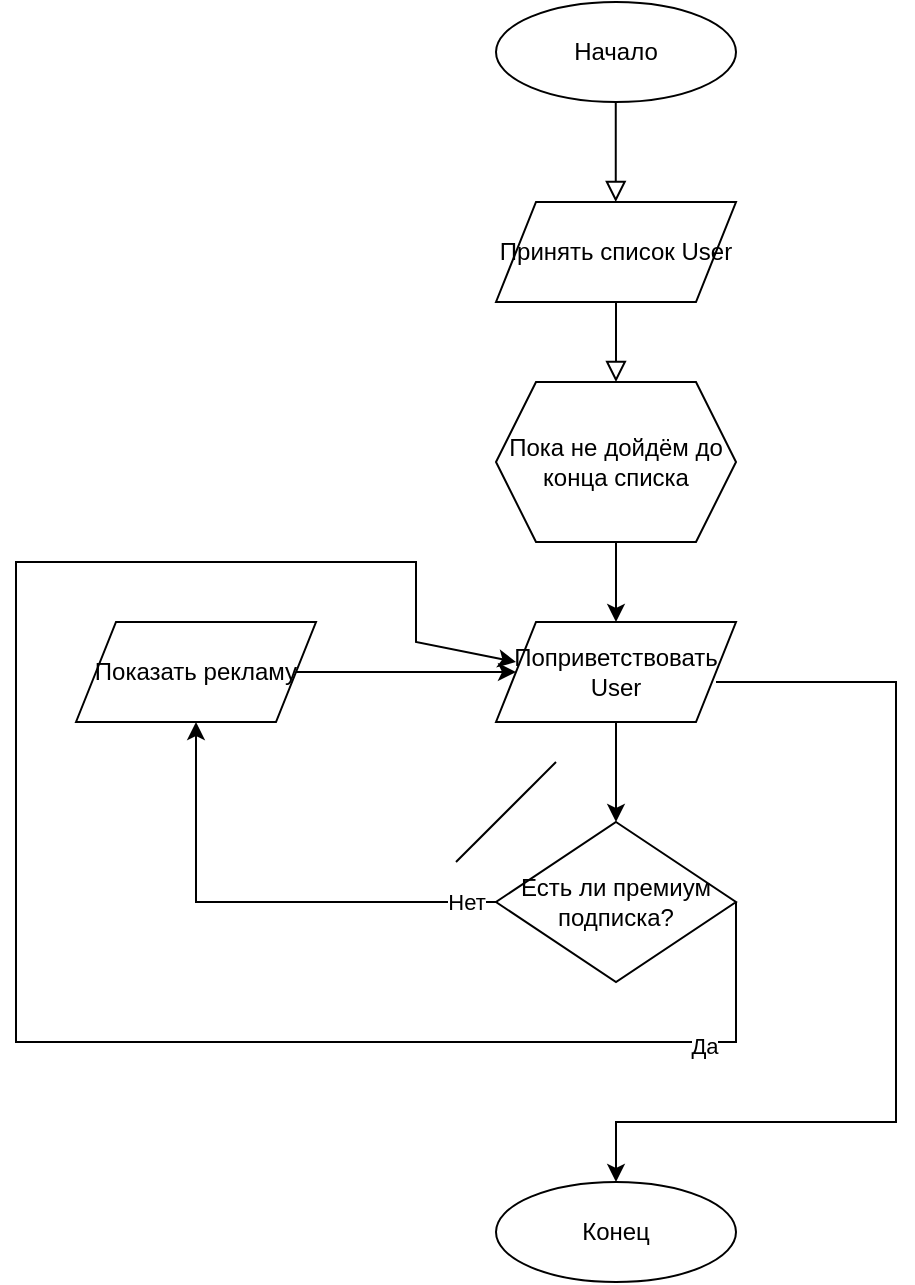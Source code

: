<mxfile version="20.1.1" type="github">
  <diagram id="C5RBs43oDa-KdzZeNtuy" name="Page-1">
    <mxGraphModel dx="1133" dy="660" grid="1" gridSize="10" guides="1" tooltips="1" connect="1" arrows="1" fold="1" page="1" pageScale="1" pageWidth="827" pageHeight="1169" math="0" shadow="0">
      <root>
        <mxCell id="WIyWlLk6GJQsqaUBKTNV-0" />
        <mxCell id="WIyWlLk6GJQsqaUBKTNV-1" parent="WIyWlLk6GJQsqaUBKTNV-0" />
        <mxCell id="WIyWlLk6GJQsqaUBKTNV-2" value="" style="rounded=0;html=1;jettySize=auto;orthogonalLoop=1;fontSize=11;endArrow=block;endFill=0;endSize=8;strokeWidth=1;shadow=0;labelBackgroundColor=none;edgeStyle=orthogonalEdgeStyle;" parent="WIyWlLk6GJQsqaUBKTNV-1" edge="1">
          <mxGeometry relative="1" as="geometry">
            <mxPoint x="420" y="180" as="sourcePoint" />
            <mxPoint x="420" y="230" as="targetPoint" />
          </mxGeometry>
        </mxCell>
        <mxCell id="q2xpn1eHvIPwnvbwXz1H-0" value="Начало" style="ellipse;whiteSpace=wrap;html=1;" vertex="1" parent="WIyWlLk6GJQsqaUBKTNV-1">
          <mxGeometry x="360" y="40" width="120" height="50" as="geometry" />
        </mxCell>
        <mxCell id="q2xpn1eHvIPwnvbwXz1H-1" value="" style="rounded=0;html=1;jettySize=auto;orthogonalLoop=1;fontSize=11;endArrow=block;endFill=0;endSize=8;strokeWidth=1;shadow=0;labelBackgroundColor=none;edgeStyle=orthogonalEdgeStyle;" edge="1" parent="WIyWlLk6GJQsqaUBKTNV-1">
          <mxGeometry relative="1" as="geometry">
            <mxPoint x="419.88" y="90" as="sourcePoint" />
            <mxPoint x="419.88" y="140" as="targetPoint" />
          </mxGeometry>
        </mxCell>
        <mxCell id="q2xpn1eHvIPwnvbwXz1H-2" value="Принять список User" style="shape=parallelogram;perimeter=parallelogramPerimeter;whiteSpace=wrap;html=1;fixedSize=1;" vertex="1" parent="WIyWlLk6GJQsqaUBKTNV-1">
          <mxGeometry x="360" y="140" width="120" height="50" as="geometry" />
        </mxCell>
        <mxCell id="q2xpn1eHvIPwnvbwXz1H-6" value="" style="edgeStyle=orthogonalEdgeStyle;rounded=0;orthogonalLoop=1;jettySize=auto;html=1;" edge="1" parent="WIyWlLk6GJQsqaUBKTNV-1" source="q2xpn1eHvIPwnvbwXz1H-3" target="q2xpn1eHvIPwnvbwXz1H-5">
          <mxGeometry relative="1" as="geometry" />
        </mxCell>
        <mxCell id="q2xpn1eHvIPwnvbwXz1H-3" value="Пока не дойдём до конца списка" style="shape=hexagon;perimeter=hexagonPerimeter2;whiteSpace=wrap;html=1;fixedSize=1;" vertex="1" parent="WIyWlLk6GJQsqaUBKTNV-1">
          <mxGeometry x="360" y="230" width="120" height="80" as="geometry" />
        </mxCell>
        <mxCell id="q2xpn1eHvIPwnvbwXz1H-8" value="" style="edgeStyle=orthogonalEdgeStyle;rounded=0;orthogonalLoop=1;jettySize=auto;html=1;" edge="1" parent="WIyWlLk6GJQsqaUBKTNV-1" source="q2xpn1eHvIPwnvbwXz1H-5" target="q2xpn1eHvIPwnvbwXz1H-7">
          <mxGeometry relative="1" as="geometry" />
        </mxCell>
        <mxCell id="q2xpn1eHvIPwnvbwXz1H-5" value="&lt;div&gt;Поприветствовать&lt;/div&gt;&lt;div&gt;User&lt;br&gt;&lt;/div&gt;" style="shape=parallelogram;perimeter=parallelogramPerimeter;whiteSpace=wrap;html=1;fixedSize=1;" vertex="1" parent="WIyWlLk6GJQsqaUBKTNV-1">
          <mxGeometry x="360" y="350" width="120" height="50" as="geometry" />
        </mxCell>
        <mxCell id="q2xpn1eHvIPwnvbwXz1H-14" value="" style="edgeStyle=orthogonalEdgeStyle;rounded=0;orthogonalLoop=1;jettySize=auto;html=1;" edge="1" parent="WIyWlLk6GJQsqaUBKTNV-1" source="q2xpn1eHvIPwnvbwXz1H-7" target="q2xpn1eHvIPwnvbwXz1H-13">
          <mxGeometry relative="1" as="geometry" />
        </mxCell>
        <mxCell id="q2xpn1eHvIPwnvbwXz1H-21" value="&lt;div&gt;Нет&lt;/div&gt;" style="edgeLabel;html=1;align=center;verticalAlign=middle;resizable=0;points=[];" vertex="1" connectable="0" parent="q2xpn1eHvIPwnvbwXz1H-14">
          <mxGeometry x="-0.873" relative="1" as="geometry">
            <mxPoint as="offset" />
          </mxGeometry>
        </mxCell>
        <mxCell id="q2xpn1eHvIPwnvbwXz1H-7" value="Есть ли премиум подписка?" style="rhombus;whiteSpace=wrap;html=1;" vertex="1" parent="WIyWlLk6GJQsqaUBKTNV-1">
          <mxGeometry x="360" y="450" width="120" height="80" as="geometry" />
        </mxCell>
        <mxCell id="q2xpn1eHvIPwnvbwXz1H-19" style="edgeStyle=orthogonalEdgeStyle;rounded=0;orthogonalLoop=1;jettySize=auto;html=1;entryX=0;entryY=0.5;entryDx=0;entryDy=0;" edge="1" parent="WIyWlLk6GJQsqaUBKTNV-1" source="q2xpn1eHvIPwnvbwXz1H-13" target="q2xpn1eHvIPwnvbwXz1H-5">
          <mxGeometry relative="1" as="geometry">
            <mxPoint x="280" y="370" as="targetPoint" />
          </mxGeometry>
        </mxCell>
        <mxCell id="q2xpn1eHvIPwnvbwXz1H-13" value="&lt;div&gt;Показать рекламу&lt;/div&gt;" style="shape=parallelogram;perimeter=parallelogramPerimeter;whiteSpace=wrap;html=1;fixedSize=1;" vertex="1" parent="WIyWlLk6GJQsqaUBKTNV-1">
          <mxGeometry x="150" y="350" width="120" height="50" as="geometry" />
        </mxCell>
        <mxCell id="q2xpn1eHvIPwnvbwXz1H-20" value="" style="endArrow=classic;html=1;rounded=0;exitX=1;exitY=0.5;exitDx=0;exitDy=0;" edge="1" parent="WIyWlLk6GJQsqaUBKTNV-1" source="q2xpn1eHvIPwnvbwXz1H-7">
          <mxGeometry width="50" height="50" relative="1" as="geometry">
            <mxPoint x="340" y="380" as="sourcePoint" />
            <mxPoint x="370" y="370" as="targetPoint" />
            <Array as="points">
              <mxPoint x="480" y="560" />
              <mxPoint x="280" y="560" />
              <mxPoint x="120" y="560" />
              <mxPoint x="120" y="320" />
              <mxPoint x="280" y="320" />
              <mxPoint x="320" y="320" />
              <mxPoint x="320" y="360" />
            </Array>
          </mxGeometry>
        </mxCell>
        <mxCell id="q2xpn1eHvIPwnvbwXz1H-23" value="Да" style="edgeLabel;html=1;align=center;verticalAlign=middle;resizable=0;points=[];" vertex="1" connectable="0" parent="q2xpn1eHvIPwnvbwXz1H-20">
          <mxGeometry x="-0.821" y="2" relative="1" as="geometry">
            <mxPoint as="offset" />
          </mxGeometry>
        </mxCell>
        <mxCell id="q2xpn1eHvIPwnvbwXz1H-24" value="Конец" style="ellipse;whiteSpace=wrap;html=1;" vertex="1" parent="WIyWlLk6GJQsqaUBKTNV-1">
          <mxGeometry x="360" y="630" width="120" height="50" as="geometry" />
        </mxCell>
        <mxCell id="q2xpn1eHvIPwnvbwXz1H-25" value="" style="endArrow=classic;html=1;rounded=0;entryX=0.5;entryY=0;entryDx=0;entryDy=0;" edge="1" parent="WIyWlLk6GJQsqaUBKTNV-1" target="q2xpn1eHvIPwnvbwXz1H-24">
          <mxGeometry width="50" height="50" relative="1" as="geometry">
            <mxPoint x="470" y="380" as="sourcePoint" />
            <mxPoint x="780" y="470" as="targetPoint" />
            <Array as="points">
              <mxPoint x="560" y="380" />
              <mxPoint x="560" y="600" />
              <mxPoint x="420" y="600" />
            </Array>
          </mxGeometry>
        </mxCell>
        <mxCell id="q2xpn1eHvIPwnvbwXz1H-26" value="" style="endArrow=none;html=1;rounded=0;" edge="1" parent="WIyWlLk6GJQsqaUBKTNV-1">
          <mxGeometry width="50" height="50" relative="1" as="geometry">
            <mxPoint x="340" y="470" as="sourcePoint" />
            <mxPoint x="390" y="420" as="targetPoint" />
          </mxGeometry>
        </mxCell>
      </root>
    </mxGraphModel>
  </diagram>
</mxfile>
